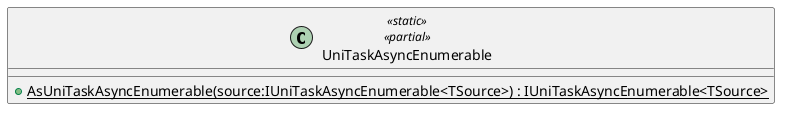 @startuml
class UniTaskAsyncEnumerable <<static>> <<partial>> {
    + {static} AsUniTaskAsyncEnumerable(source:IUniTaskAsyncEnumerable<TSource>) : IUniTaskAsyncEnumerable<TSource>
}
@enduml
